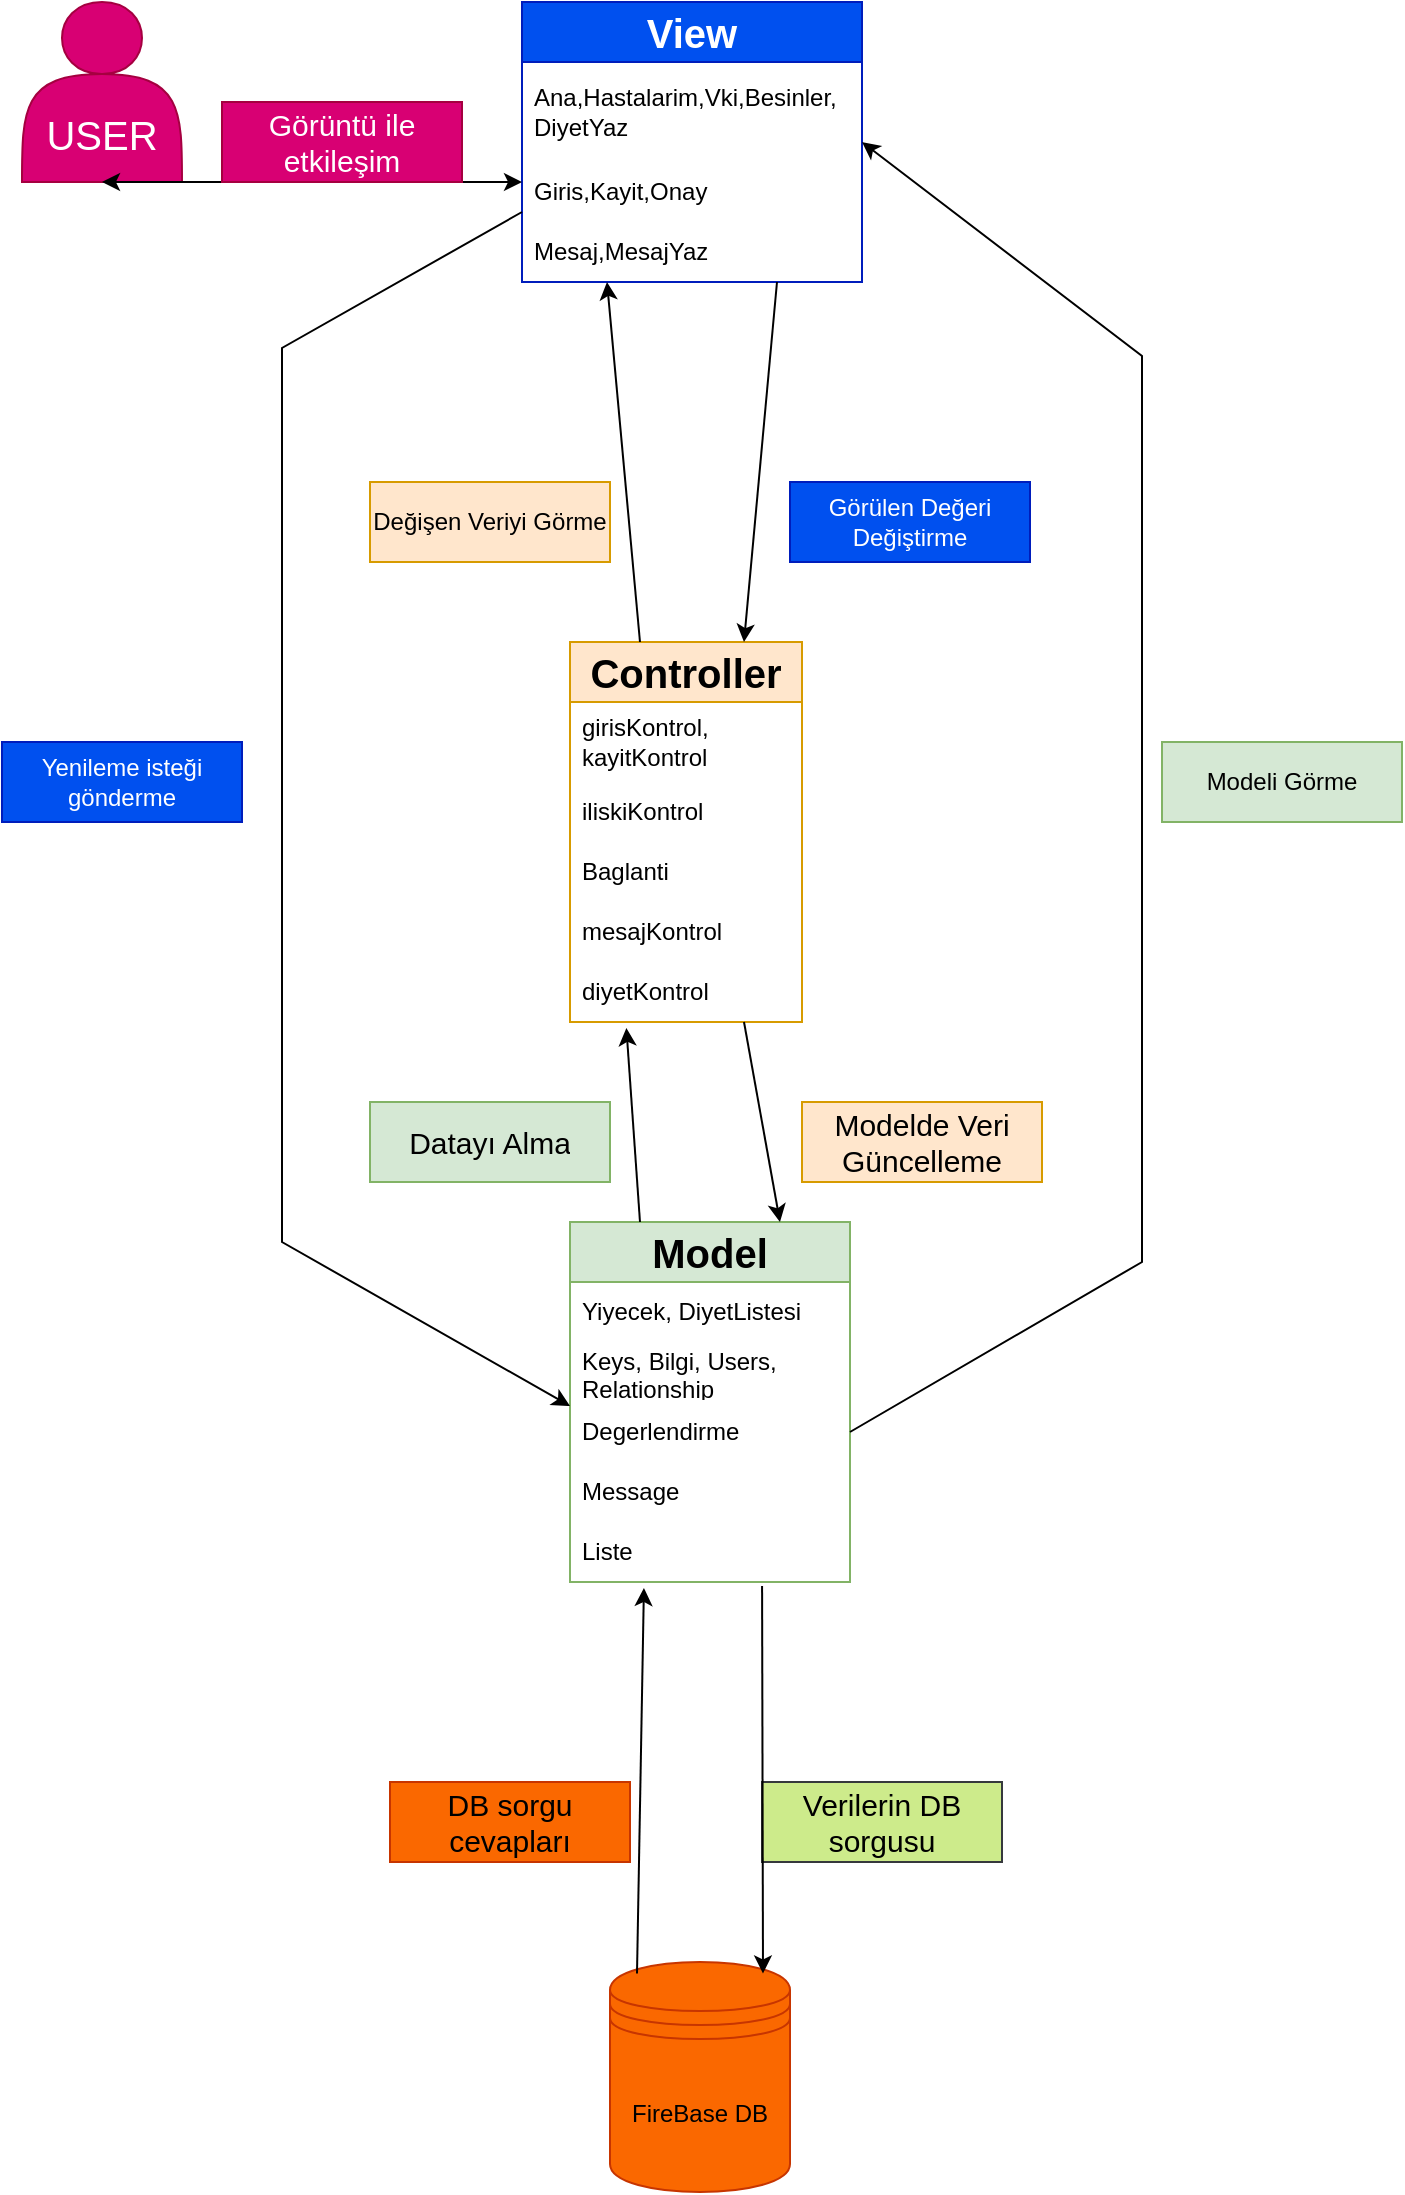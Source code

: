 <mxfile version="24.4.0" type="google">
  <diagram name="Sayfa -1" id="bKuSZYFL4iSRQFATtdXd">
    <mxGraphModel dx="2049" dy="1066" grid="1" gridSize="10" guides="1" tooltips="1" connect="1" arrows="1" fold="1" page="1" pageScale="1" pageWidth="827" pageHeight="1169" math="0" shadow="0">
      <root>
        <mxCell id="0" />
        <mxCell id="1" parent="0" />
        <mxCell id="iL1fPwYI98jc6kqSDWO8-1" value="&lt;font style=&quot;font-size: 20px;&quot;&gt;&lt;b&gt;Model&lt;/b&gt;&lt;/font&gt;" style="swimlane;fontStyle=0;childLayout=stackLayout;horizontal=1;startSize=30;horizontalStack=0;resizeParent=1;resizeParentMax=0;resizeLast=0;collapsible=1;marginBottom=0;whiteSpace=wrap;html=1;fillColor=#d5e8d4;strokeColor=#82b366;" vertex="1" parent="1">
          <mxGeometry x="344" y="620" width="140" height="180" as="geometry" />
        </mxCell>
        <mxCell id="iL1fPwYI98jc6kqSDWO8-2" value="Yiyecek, DiyetListesi" style="text;strokeColor=none;fillColor=none;align=left;verticalAlign=middle;spacingLeft=4;spacingRight=4;overflow=hidden;points=[[0,0.5],[1,0.5]];portConstraint=eastwest;rotatable=0;whiteSpace=wrap;html=1;" vertex="1" parent="iL1fPwYI98jc6kqSDWO8-1">
          <mxGeometry y="30" width="140" height="30" as="geometry" />
        </mxCell>
        <mxCell id="iL1fPwYI98jc6kqSDWO8-3" value="Keys, Bilgi, Users, Relationship" style="text;strokeColor=none;fillColor=none;align=left;verticalAlign=middle;spacingLeft=4;spacingRight=4;overflow=hidden;points=[[0,0.5],[1,0.5]];portConstraint=eastwest;rotatable=0;whiteSpace=wrap;html=1;" vertex="1" parent="iL1fPwYI98jc6kqSDWO8-1">
          <mxGeometry y="60" width="140" height="30" as="geometry" />
        </mxCell>
        <mxCell id="iL1fPwYI98jc6kqSDWO8-4" value="Degerlendirme" style="text;strokeColor=none;fillColor=none;align=left;verticalAlign=middle;spacingLeft=4;spacingRight=4;overflow=hidden;points=[[0,0.5],[1,0.5]];portConstraint=eastwest;rotatable=0;whiteSpace=wrap;html=1;" vertex="1" parent="iL1fPwYI98jc6kqSDWO8-1">
          <mxGeometry y="90" width="140" height="30" as="geometry" />
        </mxCell>
        <mxCell id="iL1fPwYI98jc6kqSDWO8-5" value="Message" style="text;strokeColor=none;fillColor=none;align=left;verticalAlign=middle;spacingLeft=4;spacingRight=4;overflow=hidden;points=[[0,0.5],[1,0.5]];portConstraint=eastwest;rotatable=0;whiteSpace=wrap;html=1;" vertex="1" parent="iL1fPwYI98jc6kqSDWO8-1">
          <mxGeometry y="120" width="140" height="30" as="geometry" />
        </mxCell>
        <mxCell id="iL1fPwYI98jc6kqSDWO8-6" value="Liste" style="text;strokeColor=none;fillColor=none;align=left;verticalAlign=middle;spacingLeft=4;spacingRight=4;overflow=hidden;points=[[0,0.5],[1,0.5]];portConstraint=eastwest;rotatable=0;whiteSpace=wrap;html=1;" vertex="1" parent="iL1fPwYI98jc6kqSDWO8-1">
          <mxGeometry y="150" width="140" height="30" as="geometry" />
        </mxCell>
        <mxCell id="iL1fPwYI98jc6kqSDWO8-7" value="FireBase DB" style="shape=datastore;whiteSpace=wrap;html=1;fillColor=#fa6800;fontColor=#000000;strokeColor=#C73500;" vertex="1" parent="1">
          <mxGeometry x="364" y="990" width="90" height="115" as="geometry" />
        </mxCell>
        <mxCell id="iL1fPwYI98jc6kqSDWO8-8" value="&lt;font style=&quot;font-size: 20px;&quot;&gt;&lt;b&gt;Controller&lt;/b&gt;&lt;/font&gt;" style="swimlane;fontStyle=0;childLayout=stackLayout;horizontal=1;startSize=30;horizontalStack=0;resizeParent=1;resizeParentMax=0;resizeLast=0;collapsible=1;marginBottom=0;whiteSpace=wrap;html=1;fillColor=#ffe6cc;strokeColor=#d79b00;" vertex="1" parent="1">
          <mxGeometry x="344" y="330" width="116" height="190" as="geometry" />
        </mxCell>
        <mxCell id="iL1fPwYI98jc6kqSDWO8-9" value="girisKontrol, kayitKontrol" style="text;strokeColor=none;fillColor=none;align=left;verticalAlign=middle;spacingLeft=4;spacingRight=4;overflow=hidden;points=[[0,0.5],[1,0.5]];portConstraint=eastwest;rotatable=0;whiteSpace=wrap;html=1;" vertex="1" parent="iL1fPwYI98jc6kqSDWO8-8">
          <mxGeometry y="30" width="116" height="40" as="geometry" />
        </mxCell>
        <mxCell id="iL1fPwYI98jc6kqSDWO8-10" value="iliskiKontrol" style="text;strokeColor=none;fillColor=none;align=left;verticalAlign=middle;spacingLeft=4;spacingRight=4;overflow=hidden;points=[[0,0.5],[1,0.5]];portConstraint=eastwest;rotatable=0;whiteSpace=wrap;html=1;" vertex="1" parent="iL1fPwYI98jc6kqSDWO8-8">
          <mxGeometry y="70" width="116" height="30" as="geometry" />
        </mxCell>
        <mxCell id="iL1fPwYI98jc6kqSDWO8-11" value="Baglanti" style="text;strokeColor=none;fillColor=none;align=left;verticalAlign=middle;spacingLeft=4;spacingRight=4;overflow=hidden;points=[[0,0.5],[1,0.5]];portConstraint=eastwest;rotatable=0;whiteSpace=wrap;html=1;" vertex="1" parent="iL1fPwYI98jc6kqSDWO8-8">
          <mxGeometry y="100" width="116" height="30" as="geometry" />
        </mxCell>
        <mxCell id="iL1fPwYI98jc6kqSDWO8-12" value="mesajKontrol" style="text;strokeColor=none;fillColor=none;align=left;verticalAlign=middle;spacingLeft=4;spacingRight=4;overflow=hidden;points=[[0,0.5],[1,0.5]];portConstraint=eastwest;rotatable=0;whiteSpace=wrap;html=1;" vertex="1" parent="iL1fPwYI98jc6kqSDWO8-8">
          <mxGeometry y="130" width="116" height="30" as="geometry" />
        </mxCell>
        <mxCell id="iL1fPwYI98jc6kqSDWO8-13" value="diyetKontrol" style="text;strokeColor=none;fillColor=none;align=left;verticalAlign=middle;spacingLeft=4;spacingRight=4;overflow=hidden;points=[[0,0.5],[1,0.5]];portConstraint=eastwest;rotatable=0;whiteSpace=wrap;html=1;" vertex="1" parent="iL1fPwYI98jc6kqSDWO8-8">
          <mxGeometry y="160" width="116" height="30" as="geometry" />
        </mxCell>
        <mxCell id="iL1fPwYI98jc6kqSDWO8-14" value="&lt;font style=&quot;font-size: 20px;&quot;&gt;&lt;b&gt;View&lt;/b&gt;&lt;/font&gt;" style="swimlane;fontStyle=0;childLayout=stackLayout;horizontal=1;startSize=30;horizontalStack=0;resizeParent=1;resizeParentMax=0;resizeLast=0;collapsible=1;marginBottom=0;whiteSpace=wrap;html=1;fillColor=#0050ef;strokeColor=#001DBC;fontColor=#ffffff;" vertex="1" parent="1">
          <mxGeometry x="320" y="10" width="170" height="140" as="geometry" />
        </mxCell>
        <mxCell id="iL1fPwYI98jc6kqSDWO8-20" value="Ana,Hastalarim,Vki,Besinler, DiyetYaz" style="text;strokeColor=none;fillColor=none;align=left;verticalAlign=middle;spacingLeft=4;spacingRight=4;overflow=hidden;points=[[0,0.5],[1,0.5]];portConstraint=eastwest;rotatable=0;whiteSpace=wrap;html=1;" vertex="1" parent="iL1fPwYI98jc6kqSDWO8-14">
          <mxGeometry y="30" width="170" height="50" as="geometry" />
        </mxCell>
        <mxCell id="iL1fPwYI98jc6kqSDWO8-40" value="Giris,Kayit,Onay" style="text;strokeColor=none;fillColor=none;align=left;verticalAlign=middle;spacingLeft=4;spacingRight=4;overflow=hidden;points=[[0,0.5],[1,0.5]];portConstraint=eastwest;rotatable=0;whiteSpace=wrap;html=1;" vertex="1" parent="iL1fPwYI98jc6kqSDWO8-14">
          <mxGeometry y="80" width="170" height="30" as="geometry" />
        </mxCell>
        <mxCell id="iL1fPwYI98jc6kqSDWO8-41" value="Mesaj,MesajYaz" style="text;strokeColor=none;fillColor=none;align=left;verticalAlign=middle;spacingLeft=4;spacingRight=4;overflow=hidden;points=[[0,0.5],[1,0.5]];portConstraint=eastwest;rotatable=0;whiteSpace=wrap;html=1;" vertex="1" parent="iL1fPwYI98jc6kqSDWO8-14">
          <mxGeometry y="110" width="170" height="30" as="geometry" />
        </mxCell>
        <mxCell id="iL1fPwYI98jc6kqSDWO8-21" value="&lt;div&gt;&lt;br&gt;&lt;/div&gt;&lt;div&gt;&lt;br&gt;&lt;/div&gt;&lt;div&gt;&lt;br&gt;&lt;/div&gt;&lt;div style=&quot;font-size: 20px;&quot;&gt;USER&lt;br&gt;&lt;/div&gt;" style="shape=actor;whiteSpace=wrap;html=1;fillColor=#d80073;strokeColor=#A50040;fontColor=#ffffff;" vertex="1" parent="1">
          <mxGeometry x="70" y="10" width="80" height="90" as="geometry" />
        </mxCell>
        <UserObject label="&lt;font style=&quot;font-size: 15px;&quot;&gt;DB sorgu cevapları&lt;br&gt;&lt;/font&gt;" placeholders="1" name="Variable" id="iL1fPwYI98jc6kqSDWO8-22">
          <mxCell style="text;html=1;strokeColor=#C73500;fillColor=#fa6800;align=center;verticalAlign=middle;whiteSpace=wrap;overflow=hidden;fontColor=#000000;" vertex="1" parent="1">
            <mxGeometry x="254" y="900" width="120" height="40" as="geometry" />
          </mxCell>
        </UserObject>
        <UserObject label="&lt;font style=&quot;font-size: 15px;&quot;&gt;Verilerin DB sorgusu&lt;br&gt;&lt;/font&gt;" placeholders="1" name="Variable" id="iL1fPwYI98jc6kqSDWO8-23">
          <mxCell style="text;html=1;strokeColor=#36393d;fillColor=#cdeb8b;align=center;verticalAlign=middle;whiteSpace=wrap;overflow=hidden;rotation=0;" vertex="1" parent="1">
            <mxGeometry x="440" y="900" width="120" height="40" as="geometry" />
          </mxCell>
        </UserObject>
        <mxCell id="iL1fPwYI98jc6kqSDWO8-24" value="" style="endArrow=classic;html=1;rounded=0;entryX=0.75;entryY=0;entryDx=0;entryDy=0;exitX=0.75;exitY=1;exitDx=0;exitDy=0;" edge="1" parent="1" source="iL1fPwYI98jc6kqSDWO8-14" target="iL1fPwYI98jc6kqSDWO8-8">
          <mxGeometry width="50" height="50" relative="1" as="geometry">
            <mxPoint x="440" y="240" as="sourcePoint" />
            <mxPoint x="610" y="350" as="targetPoint" />
          </mxGeometry>
        </mxCell>
        <mxCell id="iL1fPwYI98jc6kqSDWO8-25" value="" style="endArrow=classic;html=1;rounded=0;entryX=0.75;entryY=0;entryDx=0;entryDy=0;exitX=0.75;exitY=1;exitDx=0;exitDy=0;" edge="1" parent="1" source="iL1fPwYI98jc6kqSDWO8-8" target="iL1fPwYI98jc6kqSDWO8-1">
          <mxGeometry width="50" height="50" relative="1" as="geometry">
            <mxPoint x="459" y="242" as="sourcePoint" />
            <mxPoint x="459" y="340" as="targetPoint" />
          </mxGeometry>
        </mxCell>
        <mxCell id="iL1fPwYI98jc6kqSDWO8-26" value="" style="endArrow=classic;html=1;rounded=0;entryX=0.85;entryY=0.05;entryDx=0;entryDy=0;entryPerimeter=0;exitX=0.686;exitY=1.067;exitDx=0;exitDy=0;exitPerimeter=0;" edge="1" parent="1" source="iL1fPwYI98jc6kqSDWO8-6" target="iL1fPwYI98jc6kqSDWO8-7">
          <mxGeometry width="50" height="50" relative="1" as="geometry">
            <mxPoint x="420" y="670" as="sourcePoint" />
            <mxPoint x="469" y="350" as="targetPoint" />
          </mxGeometry>
        </mxCell>
        <mxCell id="iL1fPwYI98jc6kqSDWO8-27" value="" style="endArrow=classic;html=1;rounded=0;exitX=0.15;exitY=0.05;exitDx=0;exitDy=0;exitPerimeter=0;entryX=0.264;entryY=1.1;entryDx=0;entryDy=0;entryPerimeter=0;" edge="1" parent="1" source="iL1fPwYI98jc6kqSDWO8-7" target="iL1fPwYI98jc6kqSDWO8-6">
          <mxGeometry width="50" height="50" relative="1" as="geometry">
            <mxPoint x="479" y="262" as="sourcePoint" />
            <mxPoint x="479" y="360" as="targetPoint" />
          </mxGeometry>
        </mxCell>
        <UserObject label="Değişen Veriyi Görme" placeholders="1" name="Variable" id="iL1fPwYI98jc6kqSDWO8-28">
          <mxCell style="text;html=1;strokeColor=#d79b00;fillColor=#ffe6cc;align=center;verticalAlign=middle;whiteSpace=wrap;overflow=hidden;rotation=0;" vertex="1" parent="1">
            <mxGeometry x="244" y="250" width="120" height="40" as="geometry" />
          </mxCell>
        </UserObject>
        <UserObject label="&lt;font style=&quot;font-size: 15px;&quot;&gt;Datayı Alma&lt;/font&gt;" placeholders="1" name="Variable" id="iL1fPwYI98jc6kqSDWO8-29">
          <mxCell style="text;html=1;strokeColor=#82b366;fillColor=#d5e8d4;align=center;verticalAlign=middle;whiteSpace=wrap;overflow=hidden;rotation=0;" vertex="1" parent="1">
            <mxGeometry x="244" y="560" width="120" height="40" as="geometry" />
          </mxCell>
        </UserObject>
        <mxCell id="iL1fPwYI98jc6kqSDWO8-30" value="" style="endArrow=classic;html=1;rounded=0;exitX=0.25;exitY=0;exitDx=0;exitDy=0;entryX=0.243;entryY=1.1;entryDx=0;entryDy=0;entryPerimeter=0;" edge="1" parent="1" source="iL1fPwYI98jc6kqSDWO8-1" target="iL1fPwYI98jc6kqSDWO8-13">
          <mxGeometry width="50" height="50" relative="1" as="geometry">
            <mxPoint x="393" y="766" as="sourcePoint" />
            <mxPoint x="380" y="450" as="targetPoint" />
          </mxGeometry>
        </mxCell>
        <mxCell id="iL1fPwYI98jc6kqSDWO8-31" value="" style="endArrow=classic;html=1;rounded=0;entryX=0.25;entryY=1;entryDx=0;entryDy=0;" edge="1" parent="1" target="iL1fPwYI98jc6kqSDWO8-14">
          <mxGeometry width="50" height="50" relative="1" as="geometry">
            <mxPoint x="379" y="330" as="sourcePoint" />
            <mxPoint x="390" y="460" as="targetPoint" />
          </mxGeometry>
        </mxCell>
        <UserObject label="&lt;font style=&quot;font-size: 15px;&quot;&gt;Modelde Veri Güncelleme&lt;/font&gt;" placeholders="1" name="Variable" id="iL1fPwYI98jc6kqSDWO8-32">
          <mxCell style="text;html=1;strokeColor=#d79b00;fillColor=#ffe6cc;align=center;verticalAlign=middle;whiteSpace=wrap;overflow=hidden;rotation=0;" vertex="1" parent="1">
            <mxGeometry x="460" y="560" width="120" height="40" as="geometry" />
          </mxCell>
        </UserObject>
        <UserObject label="Görülen Değeri Değiştirme" placeholders="1" name="Variable" id="iL1fPwYI98jc6kqSDWO8-33">
          <mxCell style="text;html=1;strokeColor=#001DBC;fillColor=#0050ef;align=center;verticalAlign=middle;whiteSpace=wrap;overflow=hidden;rotation=0;fontColor=#ffffff;" vertex="1" parent="1">
            <mxGeometry x="454" y="250" width="120" height="40" as="geometry" />
          </mxCell>
        </UserObject>
        <mxCell id="iL1fPwYI98jc6kqSDWO8-34" value="" style="endArrow=classic;html=1;rounded=0;entryX=1;entryY=0.5;entryDx=0;entryDy=0;exitX=1;exitY=0.5;exitDx=0;exitDy=0;" edge="1" parent="1" source="iL1fPwYI98jc6kqSDWO8-4" target="iL1fPwYI98jc6kqSDWO8-14">
          <mxGeometry width="50" height="50" relative="1" as="geometry">
            <mxPoint x="640" y="630" as="sourcePoint" />
            <mxPoint x="510.95" y="67" as="targetPoint" />
            <Array as="points">
              <mxPoint x="630" y="640" />
              <mxPoint x="630" y="520" />
              <mxPoint x="630" y="390" />
              <mxPoint x="630" y="187" />
            </Array>
          </mxGeometry>
        </mxCell>
        <mxCell id="iL1fPwYI98jc6kqSDWO8-35" value="" style="endArrow=classic;html=1;rounded=0;entryX=0;entryY=0.067;entryDx=0;entryDy=0;entryPerimeter=0;exitX=0;exitY=0.75;exitDx=0;exitDy=0;" edge="1" parent="1" source="iL1fPwYI98jc6kqSDWO8-14" target="iL1fPwYI98jc6kqSDWO8-4">
          <mxGeometry width="50" height="50" relative="1" as="geometry">
            <mxPoint x="340" y="180" as="sourcePoint" />
            <mxPoint x="340" y="560" as="targetPoint" />
            <Array as="points">
              <mxPoint x="200" y="183" />
              <mxPoint x="200" y="630" />
            </Array>
          </mxGeometry>
        </mxCell>
        <UserObject label="Modeli Görme" placeholders="1" name="Variable" id="iL1fPwYI98jc6kqSDWO8-36">
          <mxCell style="text;html=1;strokeColor=#82b366;fillColor=#d5e8d4;align=center;verticalAlign=middle;whiteSpace=wrap;overflow=hidden;rotation=0;" vertex="1" parent="1">
            <mxGeometry x="640" y="380" width="120" height="40" as="geometry" />
          </mxCell>
        </UserObject>
        <UserObject label="Yenileme isteği gönderme" placeholders="1" name="Variable" id="iL1fPwYI98jc6kqSDWO8-37">
          <mxCell style="text;html=1;strokeColor=#001DBC;fillColor=#0050ef;align=center;verticalAlign=middle;whiteSpace=wrap;overflow=hidden;rotation=0;fontColor=#ffffff;" vertex="1" parent="1">
            <mxGeometry x="60" y="380" width="120" height="40" as="geometry" />
          </mxCell>
        </UserObject>
        <mxCell id="iL1fPwYI98jc6kqSDWO8-38" value="" style="endArrow=classic;startArrow=classic;html=1;rounded=0;entryX=0.5;entryY=1;entryDx=0;entryDy=0;" edge="1" parent="1" target="iL1fPwYI98jc6kqSDWO8-21">
          <mxGeometry width="50" height="50" relative="1" as="geometry">
            <mxPoint x="320" y="100" as="sourcePoint" />
            <mxPoint x="470" y="40" as="targetPoint" />
          </mxGeometry>
        </mxCell>
        <UserObject label="&lt;font style=&quot;font-size: 15px;&quot;&gt;Görüntü ile etkileşim&lt;/font&gt;" placeholders="1" name="Variable" id="iL1fPwYI98jc6kqSDWO8-39">
          <mxCell style="text;html=1;strokeColor=#A50040;fillColor=#d80073;align=center;verticalAlign=middle;whiteSpace=wrap;overflow=hidden;rotation=0;fontColor=#ffffff;" vertex="1" parent="1">
            <mxGeometry x="170" y="60" width="120" height="40" as="geometry" />
          </mxCell>
        </UserObject>
      </root>
    </mxGraphModel>
  </diagram>
</mxfile>
